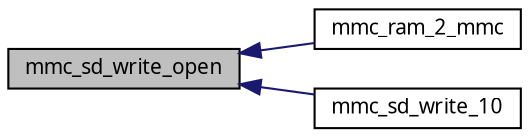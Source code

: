 digraph G
{
  edge [fontname="FreeSans.ttf",fontsize=10,labelfontname="FreeSans.ttf",labelfontsize=10];
  node [fontname="FreeSans.ttf",fontsize=10,shape=record];
  rankdir=LR;
  Node1 [label="mmc_sd_write_open",height=0.2,width=0.4,color="black", fillcolor="grey75", style="filled" fontcolor="black"];
  Node1 -> Node2 [dir=back,color="midnightblue",fontsize=10,style="solid",fontname="FreeSans.ttf"];
  Node2 [label="mmc_ram_2_mmc",height=0.2,width=0.4,color="black", fillcolor="white", style="filled",URL="$a00056.html#d66e5bfefd0affc9064c90ac30d82dc7",tooltip="This fonction initialise the memory for a write operation from ram buffer to MMC/SD..."];
  Node1 -> Node3 [dir=back,color="midnightblue",fontsize=10,style="solid",fontname="FreeSans.ttf"];
  Node3 [label="mmc_sd_write_10",height=0.2,width=0.4,color="black", fillcolor="white", style="filled",URL="$a00056.html#bbef44a29d576de910c62f0da515af0c",tooltip="This fonction initialise the memory for a write operation."];
}

